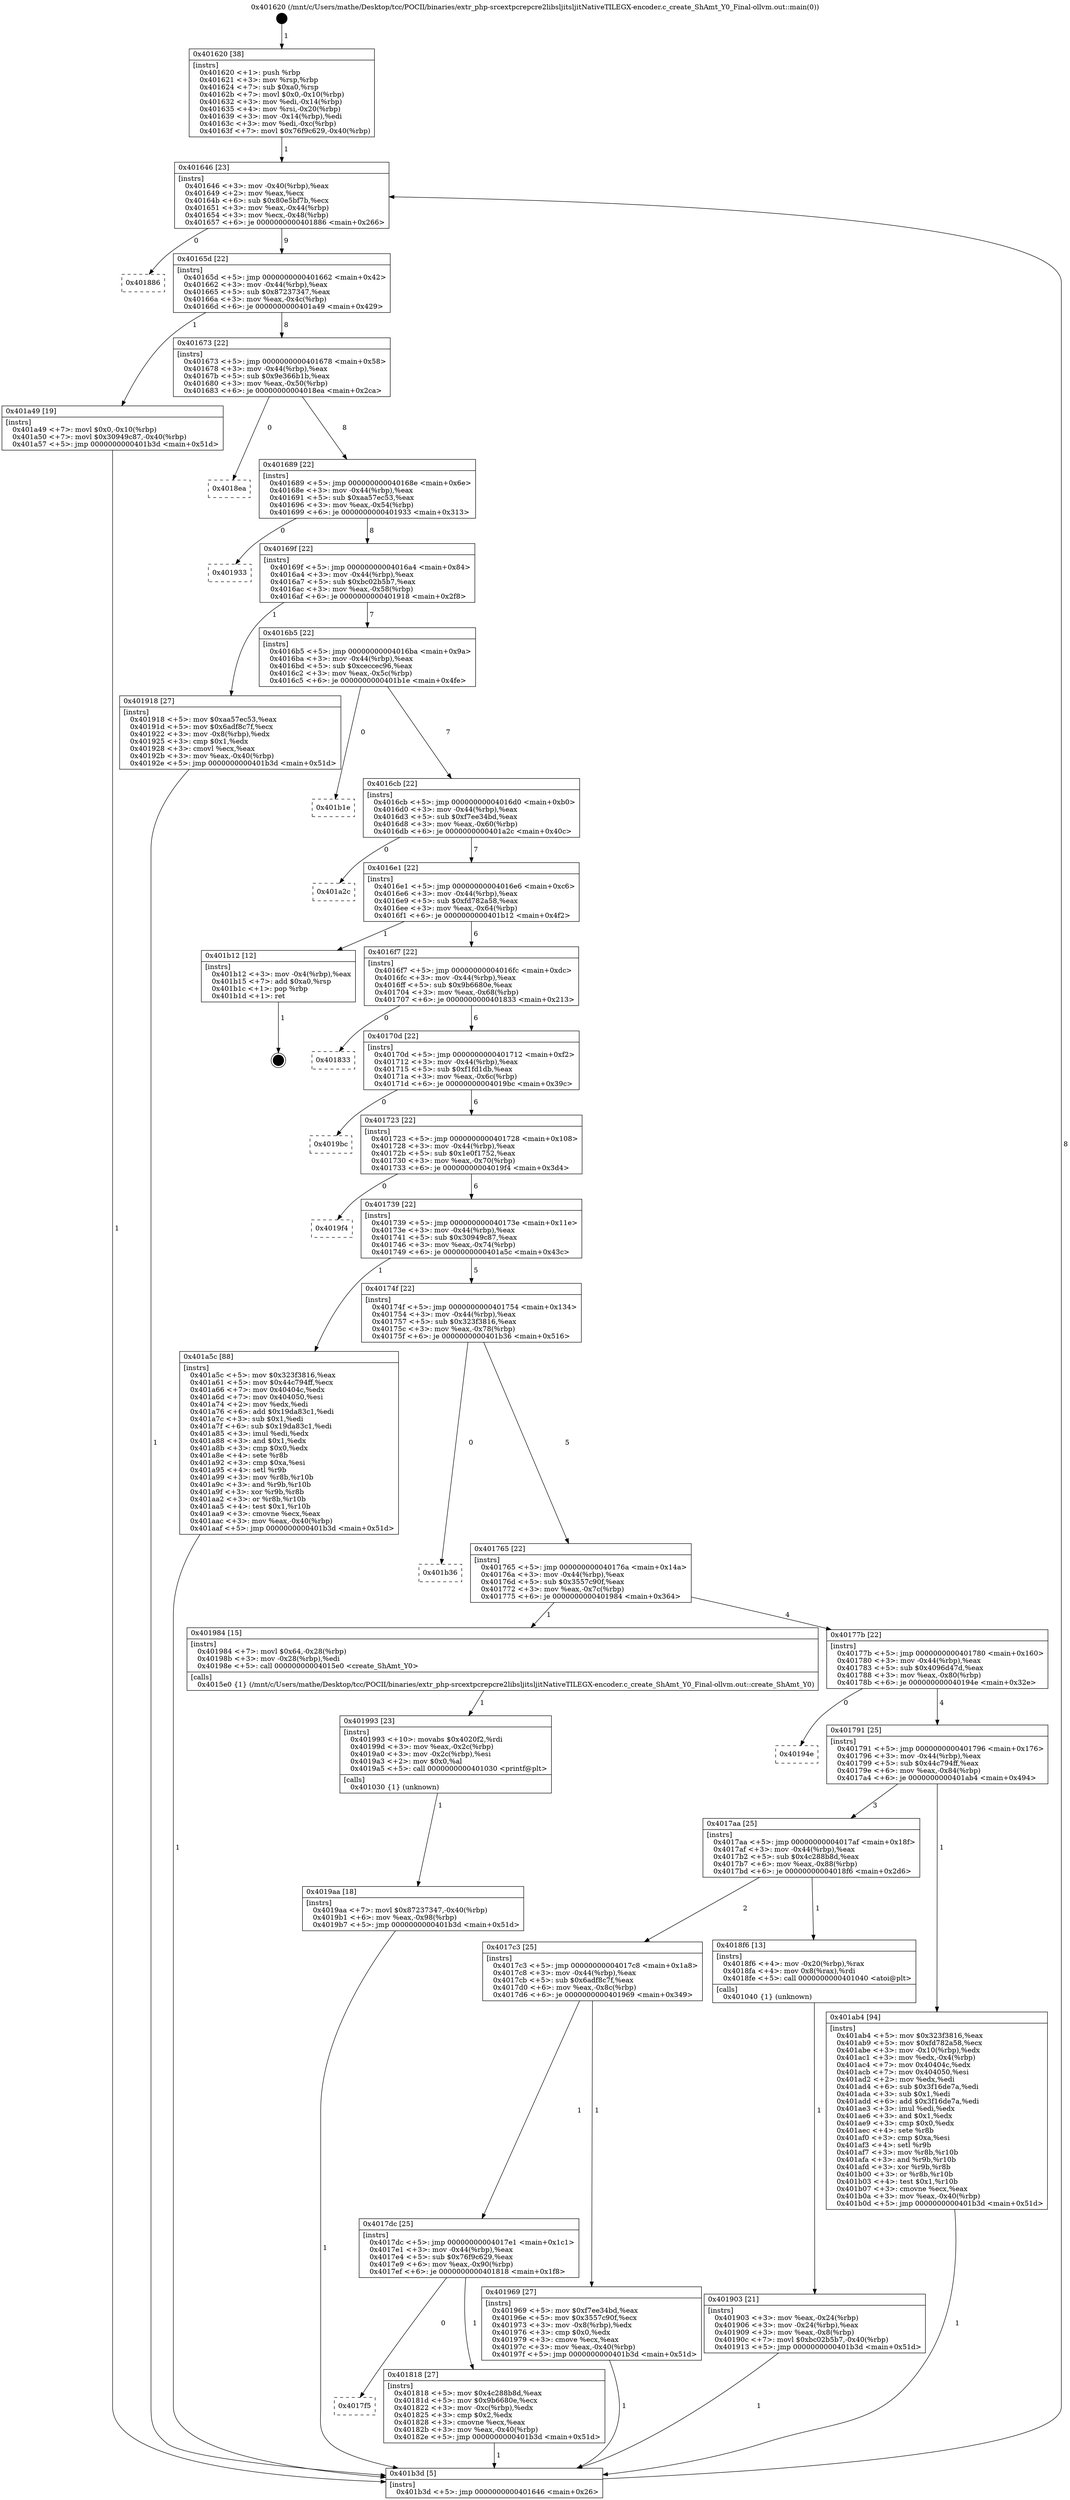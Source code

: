 digraph "0x401620" {
  label = "0x401620 (/mnt/c/Users/mathe/Desktop/tcc/POCII/binaries/extr_php-srcextpcrepcre2libsljitsljitNativeTILEGX-encoder.c_create_ShAmt_Y0_Final-ollvm.out::main(0))"
  labelloc = "t"
  node[shape=record]

  Entry [label="",width=0.3,height=0.3,shape=circle,fillcolor=black,style=filled]
  "0x401646" [label="{
     0x401646 [23]\l
     | [instrs]\l
     &nbsp;&nbsp;0x401646 \<+3\>: mov -0x40(%rbp),%eax\l
     &nbsp;&nbsp;0x401649 \<+2\>: mov %eax,%ecx\l
     &nbsp;&nbsp;0x40164b \<+6\>: sub $0x80e5bf7b,%ecx\l
     &nbsp;&nbsp;0x401651 \<+3\>: mov %eax,-0x44(%rbp)\l
     &nbsp;&nbsp;0x401654 \<+3\>: mov %ecx,-0x48(%rbp)\l
     &nbsp;&nbsp;0x401657 \<+6\>: je 0000000000401886 \<main+0x266\>\l
  }"]
  "0x401886" [label="{
     0x401886\l
  }", style=dashed]
  "0x40165d" [label="{
     0x40165d [22]\l
     | [instrs]\l
     &nbsp;&nbsp;0x40165d \<+5\>: jmp 0000000000401662 \<main+0x42\>\l
     &nbsp;&nbsp;0x401662 \<+3\>: mov -0x44(%rbp),%eax\l
     &nbsp;&nbsp;0x401665 \<+5\>: sub $0x87237347,%eax\l
     &nbsp;&nbsp;0x40166a \<+3\>: mov %eax,-0x4c(%rbp)\l
     &nbsp;&nbsp;0x40166d \<+6\>: je 0000000000401a49 \<main+0x429\>\l
  }"]
  Exit [label="",width=0.3,height=0.3,shape=circle,fillcolor=black,style=filled,peripheries=2]
  "0x401a49" [label="{
     0x401a49 [19]\l
     | [instrs]\l
     &nbsp;&nbsp;0x401a49 \<+7\>: movl $0x0,-0x10(%rbp)\l
     &nbsp;&nbsp;0x401a50 \<+7\>: movl $0x30949c87,-0x40(%rbp)\l
     &nbsp;&nbsp;0x401a57 \<+5\>: jmp 0000000000401b3d \<main+0x51d\>\l
  }"]
  "0x401673" [label="{
     0x401673 [22]\l
     | [instrs]\l
     &nbsp;&nbsp;0x401673 \<+5\>: jmp 0000000000401678 \<main+0x58\>\l
     &nbsp;&nbsp;0x401678 \<+3\>: mov -0x44(%rbp),%eax\l
     &nbsp;&nbsp;0x40167b \<+5\>: sub $0x9e366b1b,%eax\l
     &nbsp;&nbsp;0x401680 \<+3\>: mov %eax,-0x50(%rbp)\l
     &nbsp;&nbsp;0x401683 \<+6\>: je 00000000004018ea \<main+0x2ca\>\l
  }"]
  "0x4019aa" [label="{
     0x4019aa [18]\l
     | [instrs]\l
     &nbsp;&nbsp;0x4019aa \<+7\>: movl $0x87237347,-0x40(%rbp)\l
     &nbsp;&nbsp;0x4019b1 \<+6\>: mov %eax,-0x98(%rbp)\l
     &nbsp;&nbsp;0x4019b7 \<+5\>: jmp 0000000000401b3d \<main+0x51d\>\l
  }"]
  "0x4018ea" [label="{
     0x4018ea\l
  }", style=dashed]
  "0x401689" [label="{
     0x401689 [22]\l
     | [instrs]\l
     &nbsp;&nbsp;0x401689 \<+5\>: jmp 000000000040168e \<main+0x6e\>\l
     &nbsp;&nbsp;0x40168e \<+3\>: mov -0x44(%rbp),%eax\l
     &nbsp;&nbsp;0x401691 \<+5\>: sub $0xaa57ec53,%eax\l
     &nbsp;&nbsp;0x401696 \<+3\>: mov %eax,-0x54(%rbp)\l
     &nbsp;&nbsp;0x401699 \<+6\>: je 0000000000401933 \<main+0x313\>\l
  }"]
  "0x401993" [label="{
     0x401993 [23]\l
     | [instrs]\l
     &nbsp;&nbsp;0x401993 \<+10\>: movabs $0x4020f2,%rdi\l
     &nbsp;&nbsp;0x40199d \<+3\>: mov %eax,-0x2c(%rbp)\l
     &nbsp;&nbsp;0x4019a0 \<+3\>: mov -0x2c(%rbp),%esi\l
     &nbsp;&nbsp;0x4019a3 \<+2\>: mov $0x0,%al\l
     &nbsp;&nbsp;0x4019a5 \<+5\>: call 0000000000401030 \<printf@plt\>\l
     | [calls]\l
     &nbsp;&nbsp;0x401030 \{1\} (unknown)\l
  }"]
  "0x401933" [label="{
     0x401933\l
  }", style=dashed]
  "0x40169f" [label="{
     0x40169f [22]\l
     | [instrs]\l
     &nbsp;&nbsp;0x40169f \<+5\>: jmp 00000000004016a4 \<main+0x84\>\l
     &nbsp;&nbsp;0x4016a4 \<+3\>: mov -0x44(%rbp),%eax\l
     &nbsp;&nbsp;0x4016a7 \<+5\>: sub $0xbc02b5b7,%eax\l
     &nbsp;&nbsp;0x4016ac \<+3\>: mov %eax,-0x58(%rbp)\l
     &nbsp;&nbsp;0x4016af \<+6\>: je 0000000000401918 \<main+0x2f8\>\l
  }"]
  "0x401903" [label="{
     0x401903 [21]\l
     | [instrs]\l
     &nbsp;&nbsp;0x401903 \<+3\>: mov %eax,-0x24(%rbp)\l
     &nbsp;&nbsp;0x401906 \<+3\>: mov -0x24(%rbp),%eax\l
     &nbsp;&nbsp;0x401909 \<+3\>: mov %eax,-0x8(%rbp)\l
     &nbsp;&nbsp;0x40190c \<+7\>: movl $0xbc02b5b7,-0x40(%rbp)\l
     &nbsp;&nbsp;0x401913 \<+5\>: jmp 0000000000401b3d \<main+0x51d\>\l
  }"]
  "0x401918" [label="{
     0x401918 [27]\l
     | [instrs]\l
     &nbsp;&nbsp;0x401918 \<+5\>: mov $0xaa57ec53,%eax\l
     &nbsp;&nbsp;0x40191d \<+5\>: mov $0x6adf8c7f,%ecx\l
     &nbsp;&nbsp;0x401922 \<+3\>: mov -0x8(%rbp),%edx\l
     &nbsp;&nbsp;0x401925 \<+3\>: cmp $0x1,%edx\l
     &nbsp;&nbsp;0x401928 \<+3\>: cmovl %ecx,%eax\l
     &nbsp;&nbsp;0x40192b \<+3\>: mov %eax,-0x40(%rbp)\l
     &nbsp;&nbsp;0x40192e \<+5\>: jmp 0000000000401b3d \<main+0x51d\>\l
  }"]
  "0x4016b5" [label="{
     0x4016b5 [22]\l
     | [instrs]\l
     &nbsp;&nbsp;0x4016b5 \<+5\>: jmp 00000000004016ba \<main+0x9a\>\l
     &nbsp;&nbsp;0x4016ba \<+3\>: mov -0x44(%rbp),%eax\l
     &nbsp;&nbsp;0x4016bd \<+5\>: sub $0xceccec96,%eax\l
     &nbsp;&nbsp;0x4016c2 \<+3\>: mov %eax,-0x5c(%rbp)\l
     &nbsp;&nbsp;0x4016c5 \<+6\>: je 0000000000401b1e \<main+0x4fe\>\l
  }"]
  "0x401620" [label="{
     0x401620 [38]\l
     | [instrs]\l
     &nbsp;&nbsp;0x401620 \<+1\>: push %rbp\l
     &nbsp;&nbsp;0x401621 \<+3\>: mov %rsp,%rbp\l
     &nbsp;&nbsp;0x401624 \<+7\>: sub $0xa0,%rsp\l
     &nbsp;&nbsp;0x40162b \<+7\>: movl $0x0,-0x10(%rbp)\l
     &nbsp;&nbsp;0x401632 \<+3\>: mov %edi,-0x14(%rbp)\l
     &nbsp;&nbsp;0x401635 \<+4\>: mov %rsi,-0x20(%rbp)\l
     &nbsp;&nbsp;0x401639 \<+3\>: mov -0x14(%rbp),%edi\l
     &nbsp;&nbsp;0x40163c \<+3\>: mov %edi,-0xc(%rbp)\l
     &nbsp;&nbsp;0x40163f \<+7\>: movl $0x76f9c629,-0x40(%rbp)\l
  }"]
  "0x401b1e" [label="{
     0x401b1e\l
  }", style=dashed]
  "0x4016cb" [label="{
     0x4016cb [22]\l
     | [instrs]\l
     &nbsp;&nbsp;0x4016cb \<+5\>: jmp 00000000004016d0 \<main+0xb0\>\l
     &nbsp;&nbsp;0x4016d0 \<+3\>: mov -0x44(%rbp),%eax\l
     &nbsp;&nbsp;0x4016d3 \<+5\>: sub $0xf7ee34bd,%eax\l
     &nbsp;&nbsp;0x4016d8 \<+3\>: mov %eax,-0x60(%rbp)\l
     &nbsp;&nbsp;0x4016db \<+6\>: je 0000000000401a2c \<main+0x40c\>\l
  }"]
  "0x401b3d" [label="{
     0x401b3d [5]\l
     | [instrs]\l
     &nbsp;&nbsp;0x401b3d \<+5\>: jmp 0000000000401646 \<main+0x26\>\l
  }"]
  "0x401a2c" [label="{
     0x401a2c\l
  }", style=dashed]
  "0x4016e1" [label="{
     0x4016e1 [22]\l
     | [instrs]\l
     &nbsp;&nbsp;0x4016e1 \<+5\>: jmp 00000000004016e6 \<main+0xc6\>\l
     &nbsp;&nbsp;0x4016e6 \<+3\>: mov -0x44(%rbp),%eax\l
     &nbsp;&nbsp;0x4016e9 \<+5\>: sub $0xfd782a58,%eax\l
     &nbsp;&nbsp;0x4016ee \<+3\>: mov %eax,-0x64(%rbp)\l
     &nbsp;&nbsp;0x4016f1 \<+6\>: je 0000000000401b12 \<main+0x4f2\>\l
  }"]
  "0x4017f5" [label="{
     0x4017f5\l
  }", style=dashed]
  "0x401b12" [label="{
     0x401b12 [12]\l
     | [instrs]\l
     &nbsp;&nbsp;0x401b12 \<+3\>: mov -0x4(%rbp),%eax\l
     &nbsp;&nbsp;0x401b15 \<+7\>: add $0xa0,%rsp\l
     &nbsp;&nbsp;0x401b1c \<+1\>: pop %rbp\l
     &nbsp;&nbsp;0x401b1d \<+1\>: ret\l
  }"]
  "0x4016f7" [label="{
     0x4016f7 [22]\l
     | [instrs]\l
     &nbsp;&nbsp;0x4016f7 \<+5\>: jmp 00000000004016fc \<main+0xdc\>\l
     &nbsp;&nbsp;0x4016fc \<+3\>: mov -0x44(%rbp),%eax\l
     &nbsp;&nbsp;0x4016ff \<+5\>: sub $0x9b6680e,%eax\l
     &nbsp;&nbsp;0x401704 \<+3\>: mov %eax,-0x68(%rbp)\l
     &nbsp;&nbsp;0x401707 \<+6\>: je 0000000000401833 \<main+0x213\>\l
  }"]
  "0x401818" [label="{
     0x401818 [27]\l
     | [instrs]\l
     &nbsp;&nbsp;0x401818 \<+5\>: mov $0x4c288b8d,%eax\l
     &nbsp;&nbsp;0x40181d \<+5\>: mov $0x9b6680e,%ecx\l
     &nbsp;&nbsp;0x401822 \<+3\>: mov -0xc(%rbp),%edx\l
     &nbsp;&nbsp;0x401825 \<+3\>: cmp $0x2,%edx\l
     &nbsp;&nbsp;0x401828 \<+3\>: cmovne %ecx,%eax\l
     &nbsp;&nbsp;0x40182b \<+3\>: mov %eax,-0x40(%rbp)\l
     &nbsp;&nbsp;0x40182e \<+5\>: jmp 0000000000401b3d \<main+0x51d\>\l
  }"]
  "0x401833" [label="{
     0x401833\l
  }", style=dashed]
  "0x40170d" [label="{
     0x40170d [22]\l
     | [instrs]\l
     &nbsp;&nbsp;0x40170d \<+5\>: jmp 0000000000401712 \<main+0xf2\>\l
     &nbsp;&nbsp;0x401712 \<+3\>: mov -0x44(%rbp),%eax\l
     &nbsp;&nbsp;0x401715 \<+5\>: sub $0xf1fd1db,%eax\l
     &nbsp;&nbsp;0x40171a \<+3\>: mov %eax,-0x6c(%rbp)\l
     &nbsp;&nbsp;0x40171d \<+6\>: je 00000000004019bc \<main+0x39c\>\l
  }"]
  "0x4017dc" [label="{
     0x4017dc [25]\l
     | [instrs]\l
     &nbsp;&nbsp;0x4017dc \<+5\>: jmp 00000000004017e1 \<main+0x1c1\>\l
     &nbsp;&nbsp;0x4017e1 \<+3\>: mov -0x44(%rbp),%eax\l
     &nbsp;&nbsp;0x4017e4 \<+5\>: sub $0x76f9c629,%eax\l
     &nbsp;&nbsp;0x4017e9 \<+6\>: mov %eax,-0x90(%rbp)\l
     &nbsp;&nbsp;0x4017ef \<+6\>: je 0000000000401818 \<main+0x1f8\>\l
  }"]
  "0x4019bc" [label="{
     0x4019bc\l
  }", style=dashed]
  "0x401723" [label="{
     0x401723 [22]\l
     | [instrs]\l
     &nbsp;&nbsp;0x401723 \<+5\>: jmp 0000000000401728 \<main+0x108\>\l
     &nbsp;&nbsp;0x401728 \<+3\>: mov -0x44(%rbp),%eax\l
     &nbsp;&nbsp;0x40172b \<+5\>: sub $0x1e0f1752,%eax\l
     &nbsp;&nbsp;0x401730 \<+3\>: mov %eax,-0x70(%rbp)\l
     &nbsp;&nbsp;0x401733 \<+6\>: je 00000000004019f4 \<main+0x3d4\>\l
  }"]
  "0x401969" [label="{
     0x401969 [27]\l
     | [instrs]\l
     &nbsp;&nbsp;0x401969 \<+5\>: mov $0xf7ee34bd,%eax\l
     &nbsp;&nbsp;0x40196e \<+5\>: mov $0x3557c90f,%ecx\l
     &nbsp;&nbsp;0x401973 \<+3\>: mov -0x8(%rbp),%edx\l
     &nbsp;&nbsp;0x401976 \<+3\>: cmp $0x0,%edx\l
     &nbsp;&nbsp;0x401979 \<+3\>: cmove %ecx,%eax\l
     &nbsp;&nbsp;0x40197c \<+3\>: mov %eax,-0x40(%rbp)\l
     &nbsp;&nbsp;0x40197f \<+5\>: jmp 0000000000401b3d \<main+0x51d\>\l
  }"]
  "0x4019f4" [label="{
     0x4019f4\l
  }", style=dashed]
  "0x401739" [label="{
     0x401739 [22]\l
     | [instrs]\l
     &nbsp;&nbsp;0x401739 \<+5\>: jmp 000000000040173e \<main+0x11e\>\l
     &nbsp;&nbsp;0x40173e \<+3\>: mov -0x44(%rbp),%eax\l
     &nbsp;&nbsp;0x401741 \<+5\>: sub $0x30949c87,%eax\l
     &nbsp;&nbsp;0x401746 \<+3\>: mov %eax,-0x74(%rbp)\l
     &nbsp;&nbsp;0x401749 \<+6\>: je 0000000000401a5c \<main+0x43c\>\l
  }"]
  "0x4017c3" [label="{
     0x4017c3 [25]\l
     | [instrs]\l
     &nbsp;&nbsp;0x4017c3 \<+5\>: jmp 00000000004017c8 \<main+0x1a8\>\l
     &nbsp;&nbsp;0x4017c8 \<+3\>: mov -0x44(%rbp),%eax\l
     &nbsp;&nbsp;0x4017cb \<+5\>: sub $0x6adf8c7f,%eax\l
     &nbsp;&nbsp;0x4017d0 \<+6\>: mov %eax,-0x8c(%rbp)\l
     &nbsp;&nbsp;0x4017d6 \<+6\>: je 0000000000401969 \<main+0x349\>\l
  }"]
  "0x401a5c" [label="{
     0x401a5c [88]\l
     | [instrs]\l
     &nbsp;&nbsp;0x401a5c \<+5\>: mov $0x323f3816,%eax\l
     &nbsp;&nbsp;0x401a61 \<+5\>: mov $0x44c794ff,%ecx\l
     &nbsp;&nbsp;0x401a66 \<+7\>: mov 0x40404c,%edx\l
     &nbsp;&nbsp;0x401a6d \<+7\>: mov 0x404050,%esi\l
     &nbsp;&nbsp;0x401a74 \<+2\>: mov %edx,%edi\l
     &nbsp;&nbsp;0x401a76 \<+6\>: add $0x19da83c1,%edi\l
     &nbsp;&nbsp;0x401a7c \<+3\>: sub $0x1,%edi\l
     &nbsp;&nbsp;0x401a7f \<+6\>: sub $0x19da83c1,%edi\l
     &nbsp;&nbsp;0x401a85 \<+3\>: imul %edi,%edx\l
     &nbsp;&nbsp;0x401a88 \<+3\>: and $0x1,%edx\l
     &nbsp;&nbsp;0x401a8b \<+3\>: cmp $0x0,%edx\l
     &nbsp;&nbsp;0x401a8e \<+4\>: sete %r8b\l
     &nbsp;&nbsp;0x401a92 \<+3\>: cmp $0xa,%esi\l
     &nbsp;&nbsp;0x401a95 \<+4\>: setl %r9b\l
     &nbsp;&nbsp;0x401a99 \<+3\>: mov %r8b,%r10b\l
     &nbsp;&nbsp;0x401a9c \<+3\>: and %r9b,%r10b\l
     &nbsp;&nbsp;0x401a9f \<+3\>: xor %r9b,%r8b\l
     &nbsp;&nbsp;0x401aa2 \<+3\>: or %r8b,%r10b\l
     &nbsp;&nbsp;0x401aa5 \<+4\>: test $0x1,%r10b\l
     &nbsp;&nbsp;0x401aa9 \<+3\>: cmovne %ecx,%eax\l
     &nbsp;&nbsp;0x401aac \<+3\>: mov %eax,-0x40(%rbp)\l
     &nbsp;&nbsp;0x401aaf \<+5\>: jmp 0000000000401b3d \<main+0x51d\>\l
  }"]
  "0x40174f" [label="{
     0x40174f [22]\l
     | [instrs]\l
     &nbsp;&nbsp;0x40174f \<+5\>: jmp 0000000000401754 \<main+0x134\>\l
     &nbsp;&nbsp;0x401754 \<+3\>: mov -0x44(%rbp),%eax\l
     &nbsp;&nbsp;0x401757 \<+5\>: sub $0x323f3816,%eax\l
     &nbsp;&nbsp;0x40175c \<+3\>: mov %eax,-0x78(%rbp)\l
     &nbsp;&nbsp;0x40175f \<+6\>: je 0000000000401b36 \<main+0x516\>\l
  }"]
  "0x4018f6" [label="{
     0x4018f6 [13]\l
     | [instrs]\l
     &nbsp;&nbsp;0x4018f6 \<+4\>: mov -0x20(%rbp),%rax\l
     &nbsp;&nbsp;0x4018fa \<+4\>: mov 0x8(%rax),%rdi\l
     &nbsp;&nbsp;0x4018fe \<+5\>: call 0000000000401040 \<atoi@plt\>\l
     | [calls]\l
     &nbsp;&nbsp;0x401040 \{1\} (unknown)\l
  }"]
  "0x401b36" [label="{
     0x401b36\l
  }", style=dashed]
  "0x401765" [label="{
     0x401765 [22]\l
     | [instrs]\l
     &nbsp;&nbsp;0x401765 \<+5\>: jmp 000000000040176a \<main+0x14a\>\l
     &nbsp;&nbsp;0x40176a \<+3\>: mov -0x44(%rbp),%eax\l
     &nbsp;&nbsp;0x40176d \<+5\>: sub $0x3557c90f,%eax\l
     &nbsp;&nbsp;0x401772 \<+3\>: mov %eax,-0x7c(%rbp)\l
     &nbsp;&nbsp;0x401775 \<+6\>: je 0000000000401984 \<main+0x364\>\l
  }"]
  "0x4017aa" [label="{
     0x4017aa [25]\l
     | [instrs]\l
     &nbsp;&nbsp;0x4017aa \<+5\>: jmp 00000000004017af \<main+0x18f\>\l
     &nbsp;&nbsp;0x4017af \<+3\>: mov -0x44(%rbp),%eax\l
     &nbsp;&nbsp;0x4017b2 \<+5\>: sub $0x4c288b8d,%eax\l
     &nbsp;&nbsp;0x4017b7 \<+6\>: mov %eax,-0x88(%rbp)\l
     &nbsp;&nbsp;0x4017bd \<+6\>: je 00000000004018f6 \<main+0x2d6\>\l
  }"]
  "0x401984" [label="{
     0x401984 [15]\l
     | [instrs]\l
     &nbsp;&nbsp;0x401984 \<+7\>: movl $0x64,-0x28(%rbp)\l
     &nbsp;&nbsp;0x40198b \<+3\>: mov -0x28(%rbp),%edi\l
     &nbsp;&nbsp;0x40198e \<+5\>: call 00000000004015e0 \<create_ShAmt_Y0\>\l
     | [calls]\l
     &nbsp;&nbsp;0x4015e0 \{1\} (/mnt/c/Users/mathe/Desktop/tcc/POCII/binaries/extr_php-srcextpcrepcre2libsljitsljitNativeTILEGX-encoder.c_create_ShAmt_Y0_Final-ollvm.out::create_ShAmt_Y0)\l
  }"]
  "0x40177b" [label="{
     0x40177b [22]\l
     | [instrs]\l
     &nbsp;&nbsp;0x40177b \<+5\>: jmp 0000000000401780 \<main+0x160\>\l
     &nbsp;&nbsp;0x401780 \<+3\>: mov -0x44(%rbp),%eax\l
     &nbsp;&nbsp;0x401783 \<+5\>: sub $0x4096d47d,%eax\l
     &nbsp;&nbsp;0x401788 \<+3\>: mov %eax,-0x80(%rbp)\l
     &nbsp;&nbsp;0x40178b \<+6\>: je 000000000040194e \<main+0x32e\>\l
  }"]
  "0x401ab4" [label="{
     0x401ab4 [94]\l
     | [instrs]\l
     &nbsp;&nbsp;0x401ab4 \<+5\>: mov $0x323f3816,%eax\l
     &nbsp;&nbsp;0x401ab9 \<+5\>: mov $0xfd782a58,%ecx\l
     &nbsp;&nbsp;0x401abe \<+3\>: mov -0x10(%rbp),%edx\l
     &nbsp;&nbsp;0x401ac1 \<+3\>: mov %edx,-0x4(%rbp)\l
     &nbsp;&nbsp;0x401ac4 \<+7\>: mov 0x40404c,%edx\l
     &nbsp;&nbsp;0x401acb \<+7\>: mov 0x404050,%esi\l
     &nbsp;&nbsp;0x401ad2 \<+2\>: mov %edx,%edi\l
     &nbsp;&nbsp;0x401ad4 \<+6\>: sub $0x3f16de7a,%edi\l
     &nbsp;&nbsp;0x401ada \<+3\>: sub $0x1,%edi\l
     &nbsp;&nbsp;0x401add \<+6\>: add $0x3f16de7a,%edi\l
     &nbsp;&nbsp;0x401ae3 \<+3\>: imul %edi,%edx\l
     &nbsp;&nbsp;0x401ae6 \<+3\>: and $0x1,%edx\l
     &nbsp;&nbsp;0x401ae9 \<+3\>: cmp $0x0,%edx\l
     &nbsp;&nbsp;0x401aec \<+4\>: sete %r8b\l
     &nbsp;&nbsp;0x401af0 \<+3\>: cmp $0xa,%esi\l
     &nbsp;&nbsp;0x401af3 \<+4\>: setl %r9b\l
     &nbsp;&nbsp;0x401af7 \<+3\>: mov %r8b,%r10b\l
     &nbsp;&nbsp;0x401afa \<+3\>: and %r9b,%r10b\l
     &nbsp;&nbsp;0x401afd \<+3\>: xor %r9b,%r8b\l
     &nbsp;&nbsp;0x401b00 \<+3\>: or %r8b,%r10b\l
     &nbsp;&nbsp;0x401b03 \<+4\>: test $0x1,%r10b\l
     &nbsp;&nbsp;0x401b07 \<+3\>: cmovne %ecx,%eax\l
     &nbsp;&nbsp;0x401b0a \<+3\>: mov %eax,-0x40(%rbp)\l
     &nbsp;&nbsp;0x401b0d \<+5\>: jmp 0000000000401b3d \<main+0x51d\>\l
  }"]
  "0x40194e" [label="{
     0x40194e\l
  }", style=dashed]
  "0x401791" [label="{
     0x401791 [25]\l
     | [instrs]\l
     &nbsp;&nbsp;0x401791 \<+5\>: jmp 0000000000401796 \<main+0x176\>\l
     &nbsp;&nbsp;0x401796 \<+3\>: mov -0x44(%rbp),%eax\l
     &nbsp;&nbsp;0x401799 \<+5\>: sub $0x44c794ff,%eax\l
     &nbsp;&nbsp;0x40179e \<+6\>: mov %eax,-0x84(%rbp)\l
     &nbsp;&nbsp;0x4017a4 \<+6\>: je 0000000000401ab4 \<main+0x494\>\l
  }"]
  Entry -> "0x401620" [label=" 1"]
  "0x401646" -> "0x401886" [label=" 0"]
  "0x401646" -> "0x40165d" [label=" 9"]
  "0x401b12" -> Exit [label=" 1"]
  "0x40165d" -> "0x401a49" [label=" 1"]
  "0x40165d" -> "0x401673" [label=" 8"]
  "0x401ab4" -> "0x401b3d" [label=" 1"]
  "0x401673" -> "0x4018ea" [label=" 0"]
  "0x401673" -> "0x401689" [label=" 8"]
  "0x401a5c" -> "0x401b3d" [label=" 1"]
  "0x401689" -> "0x401933" [label=" 0"]
  "0x401689" -> "0x40169f" [label=" 8"]
  "0x401a49" -> "0x401b3d" [label=" 1"]
  "0x40169f" -> "0x401918" [label=" 1"]
  "0x40169f" -> "0x4016b5" [label=" 7"]
  "0x4019aa" -> "0x401b3d" [label=" 1"]
  "0x4016b5" -> "0x401b1e" [label=" 0"]
  "0x4016b5" -> "0x4016cb" [label=" 7"]
  "0x401993" -> "0x4019aa" [label=" 1"]
  "0x4016cb" -> "0x401a2c" [label=" 0"]
  "0x4016cb" -> "0x4016e1" [label=" 7"]
  "0x401984" -> "0x401993" [label=" 1"]
  "0x4016e1" -> "0x401b12" [label=" 1"]
  "0x4016e1" -> "0x4016f7" [label=" 6"]
  "0x401969" -> "0x401b3d" [label=" 1"]
  "0x4016f7" -> "0x401833" [label=" 0"]
  "0x4016f7" -> "0x40170d" [label=" 6"]
  "0x401918" -> "0x401b3d" [label=" 1"]
  "0x40170d" -> "0x4019bc" [label=" 0"]
  "0x40170d" -> "0x401723" [label=" 6"]
  "0x4018f6" -> "0x401903" [label=" 1"]
  "0x401723" -> "0x4019f4" [label=" 0"]
  "0x401723" -> "0x401739" [label=" 6"]
  "0x401b3d" -> "0x401646" [label=" 8"]
  "0x401739" -> "0x401a5c" [label=" 1"]
  "0x401739" -> "0x40174f" [label=" 5"]
  "0x401818" -> "0x401b3d" [label=" 1"]
  "0x40174f" -> "0x401b36" [label=" 0"]
  "0x40174f" -> "0x401765" [label=" 5"]
  "0x4017dc" -> "0x4017f5" [label=" 0"]
  "0x401765" -> "0x401984" [label=" 1"]
  "0x401765" -> "0x40177b" [label=" 4"]
  "0x401903" -> "0x401b3d" [label=" 1"]
  "0x40177b" -> "0x40194e" [label=" 0"]
  "0x40177b" -> "0x401791" [label=" 4"]
  "0x4017c3" -> "0x4017dc" [label=" 1"]
  "0x401791" -> "0x401ab4" [label=" 1"]
  "0x401791" -> "0x4017aa" [label=" 3"]
  "0x4017dc" -> "0x401818" [label=" 1"]
  "0x4017aa" -> "0x4018f6" [label=" 1"]
  "0x4017aa" -> "0x4017c3" [label=" 2"]
  "0x401620" -> "0x401646" [label=" 1"]
  "0x4017c3" -> "0x401969" [label=" 1"]
}
